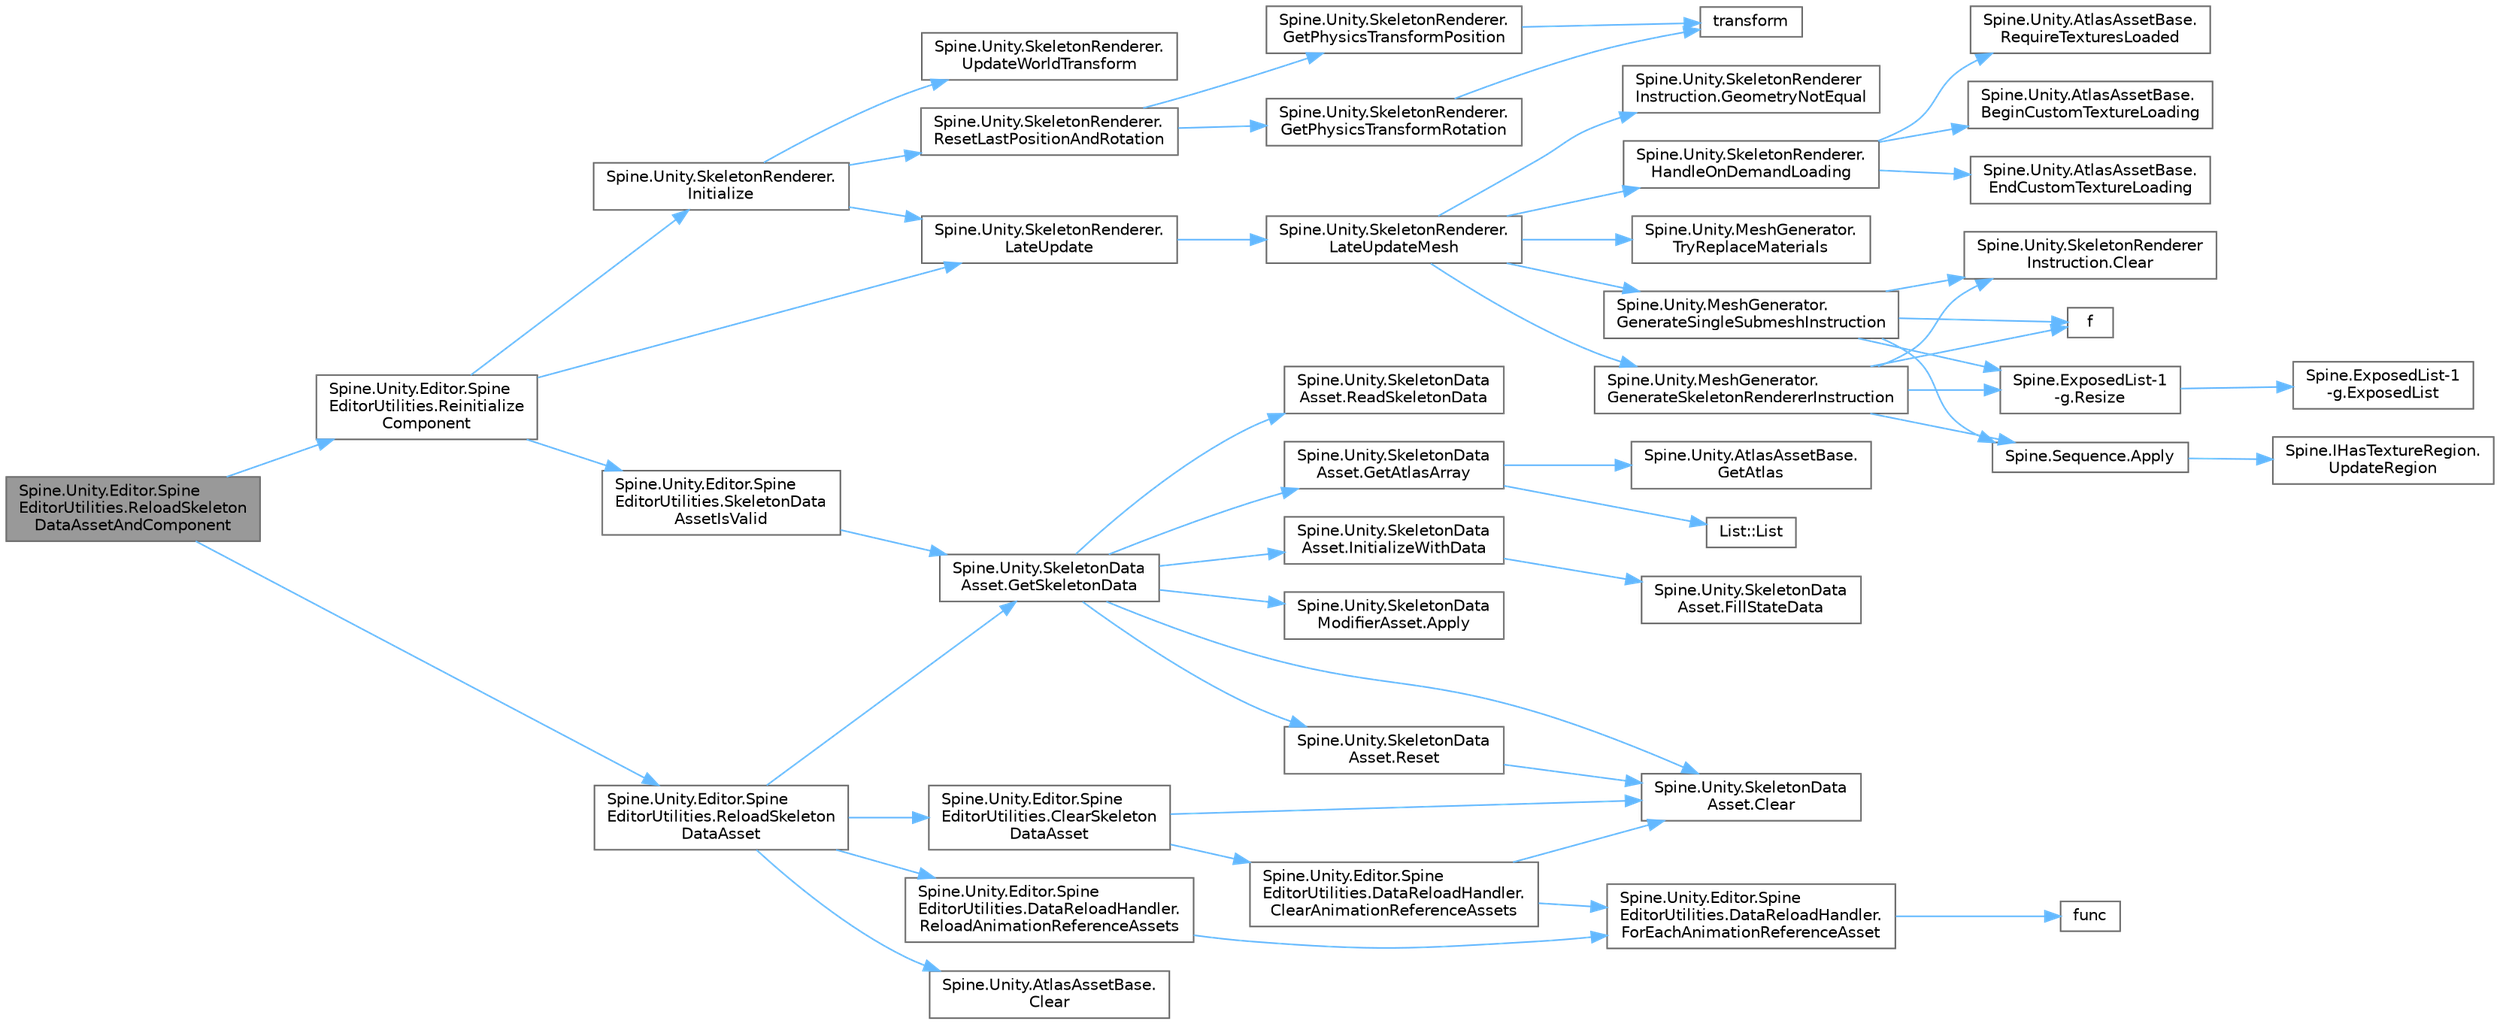 digraph "Spine.Unity.Editor.SpineEditorUtilities.ReloadSkeletonDataAssetAndComponent"
{
 // LATEX_PDF_SIZE
  bgcolor="transparent";
  edge [fontname=Helvetica,fontsize=10,labelfontname=Helvetica,labelfontsize=10];
  node [fontname=Helvetica,fontsize=10,shape=box,height=0.2,width=0.4];
  rankdir="LR";
  Node1 [id="Node000001",label="Spine.Unity.Editor.Spine\lEditorUtilities.ReloadSkeleton\lDataAssetAndComponent",height=0.2,width=0.4,color="gray40", fillcolor="grey60", style="filled", fontcolor="black",tooltip=" "];
  Node1 -> Node2 [id="edge53_Node000001_Node000002",color="steelblue1",style="solid",tooltip=" "];
  Node2 [id="Node000002",label="Spine.Unity.Editor.Spine\lEditorUtilities.Reinitialize\lComponent",height=0.2,width=0.4,color="grey40", fillcolor="white", style="filled",URL="$class_spine_1_1_unity_1_1_editor_1_1_spine_editor_utilities.html#a8dd71c44aaf02064516816f7bb3f4abe",tooltip=" "];
  Node2 -> Node3 [id="edge54_Node000002_Node000003",color="steelblue1",style="solid",tooltip=" "];
  Node3 [id="Node000003",label="Spine.Unity.SkeletonRenderer.\lInitialize",height=0.2,width=0.4,color="grey40", fillcolor="white", style="filled",URL="$class_spine_1_1_unity_1_1_skeleton_renderer.html#afab6b3cf5d027f6e4e865fbdbcda4ba8",tooltip="Initialize this component. Attempts to load the SkeletonData and creates the internal Skeleton object..."];
  Node3 -> Node4 [id="edge55_Node000003_Node000004",color="steelblue1",style="solid",tooltip=" "];
  Node4 [id="Node000004",label="Spine.Unity.SkeletonRenderer.\lLateUpdate",height=0.2,width=0.4,color="grey40", fillcolor="white", style="filled",URL="$class_spine_1_1_unity_1_1_skeleton_renderer.html#a5ec8980c57b9b42ba4f518767d7badba",tooltip="Generates a new UnityEngine.Mesh from the internal Skeleton."];
  Node4 -> Node5 [id="edge56_Node000004_Node000005",color="steelblue1",style="solid",tooltip=" "];
  Node5 [id="Node000005",label="Spine.Unity.SkeletonRenderer.\lLateUpdateMesh",height=0.2,width=0.4,color="grey40", fillcolor="white", style="filled",URL="$class_spine_1_1_unity_1_1_skeleton_renderer.html#a50c1ed5cbe909dd36bbfc33efc602d07",tooltip=" "];
  Node5 -> Node6 [id="edge57_Node000005_Node000006",color="steelblue1",style="solid",tooltip=" "];
  Node6 [id="Node000006",label="Spine.Unity.MeshGenerator.\lGenerateSingleSubmeshInstruction",height=0.2,width=0.4,color="grey40", fillcolor="white", style="filled",URL="$class_spine_1_1_unity_1_1_mesh_generator.html#a581230789bb08b6f9100216257ed5c9a",tooltip="A specialized variant of GenerateSkeletonRendererInstruction. Generates renderer instructions using a..."];
  Node6 -> Node7 [id="edge58_Node000006_Node000007",color="steelblue1",style="solid",tooltip=" "];
  Node7 [id="Node000007",label="Spine.Sequence.Apply",height=0.2,width=0.4,color="grey40", fillcolor="white", style="filled",URL="$class_spine_1_1_sequence.html#a1107eec4f870623425102be5a580db42",tooltip=" "];
  Node7 -> Node8 [id="edge59_Node000007_Node000008",color="steelblue1",style="solid",tooltip=" "];
  Node8 [id="Node000008",label="Spine.IHasTextureRegion.\lUpdateRegion",height=0.2,width=0.4,color="grey40", fillcolor="white", style="filled",URL="$interface_spine_1_1_i_has_texture_region.html#a37a36abf5d7be9ae3b8e48a7ff3c7fc2",tooltip="Updates any values the attachment calculates using the Region. Must be called after setting the Regio..."];
  Node6 -> Node9 [id="edge60_Node000006_Node000009",color="steelblue1",style="solid",tooltip=" "];
  Node9 [id="Node000009",label="Spine.Unity.SkeletonRenderer\lInstruction.Clear",height=0.2,width=0.4,color="grey40", fillcolor="white", style="filled",URL="$class_spine_1_1_unity_1_1_skeleton_renderer_instruction.html#abe026d6be1737795d804bfbface0713c",tooltip=" "];
  Node6 -> Node10 [id="edge61_Node000006_Node000010",color="steelblue1",style="solid",tooltip=" "];
  Node10 [id="Node000010",label="f",height=0.2,width=0.4,color="grey40", fillcolor="white", style="filled",URL="$cxx11__tensor__map_8cpp.html#a7f507fea02198f6cb81c86640c7b1a4e",tooltip=" "];
  Node6 -> Node11 [id="edge62_Node000006_Node000011",color="steelblue1",style="solid",tooltip=" "];
  Node11 [id="Node000011",label="Spine.ExposedList-1\l-g.Resize",height=0.2,width=0.4,color="grey40", fillcolor="white", style="filled",URL="$class_spine_1_1_exposed_list-1-g.html#a563c4ad0ce4faf82ab5fed8668ce1395",tooltip=" "];
  Node11 -> Node12 [id="edge63_Node000011_Node000012",color="steelblue1",style="solid",tooltip=" "];
  Node12 [id="Node000012",label="Spine.ExposedList-1\l-g.ExposedList",height=0.2,width=0.4,color="grey40", fillcolor="white", style="filled",URL="$class_spine_1_1_exposed_list-1-g.html#ab8ce31918999084ca865fd6d34667c90",tooltip=" "];
  Node5 -> Node13 [id="edge64_Node000005_Node000013",color="steelblue1",style="solid",tooltip=" "];
  Node13 [id="Node000013",label="Spine.Unity.MeshGenerator.\lGenerateSkeletonRendererInstruction",height=0.2,width=0.4,color="grey40", fillcolor="white", style="filled",URL="$class_spine_1_1_unity_1_1_mesh_generator.html#a997f5a2740aaacb784534e9be83327bb",tooltip=" "];
  Node13 -> Node7 [id="edge65_Node000013_Node000007",color="steelblue1",style="solid",tooltip=" "];
  Node13 -> Node9 [id="edge66_Node000013_Node000009",color="steelblue1",style="solid",tooltip=" "];
  Node13 -> Node10 [id="edge67_Node000013_Node000010",color="steelblue1",style="solid",tooltip=" "];
  Node13 -> Node11 [id="edge68_Node000013_Node000011",color="steelblue1",style="solid",tooltip=" "];
  Node5 -> Node14 [id="edge69_Node000005_Node000014",color="steelblue1",style="solid",tooltip=" "];
  Node14 [id="Node000014",label="Spine.Unity.SkeletonRenderer\lInstruction.GeometryNotEqual",height=0.2,width=0.4,color="grey40", fillcolor="white", style="filled",URL="$class_spine_1_1_unity_1_1_skeleton_renderer_instruction.html#a6ea986f462eac2cac4e50e8206b69c81",tooltip=" "];
  Node5 -> Node15 [id="edge70_Node000005_Node000015",color="steelblue1",style="solid",tooltip=" "];
  Node15 [id="Node000015",label="Spine.Unity.SkeletonRenderer.\lHandleOnDemandLoading",height=0.2,width=0.4,color="grey40", fillcolor="white", style="filled",URL="$class_spine_1_1_unity_1_1_skeleton_renderer.html#ac771aad236795de3b12b436e1b3d1264",tooltip=" "];
  Node15 -> Node16 [id="edge71_Node000015_Node000016",color="steelblue1",style="solid",tooltip=" "];
  Node16 [id="Node000016",label="Spine.Unity.AtlasAssetBase.\lBeginCustomTextureLoading",height=0.2,width=0.4,color="grey40", fillcolor="white", style="filled",URL="$class_spine_1_1_unity_1_1_atlas_asset_base.html#aa00860afa0504d0d8a183931e30d56be",tooltip=" "];
  Node15 -> Node17 [id="edge72_Node000015_Node000017",color="steelblue1",style="solid",tooltip=" "];
  Node17 [id="Node000017",label="Spine.Unity.AtlasAssetBase.\lEndCustomTextureLoading",height=0.2,width=0.4,color="grey40", fillcolor="white", style="filled",URL="$class_spine_1_1_unity_1_1_atlas_asset_base.html#a35ae51700f35ea22dd5769052da463a4",tooltip=" "];
  Node15 -> Node18 [id="edge73_Node000015_Node000018",color="steelblue1",style="solid",tooltip=" "];
  Node18 [id="Node000018",label="Spine.Unity.AtlasAssetBase.\lRequireTexturesLoaded",height=0.2,width=0.4,color="grey40", fillcolor="white", style="filled",URL="$class_spine_1_1_unity_1_1_atlas_asset_base.html#a8eb25a5420d52eb87bf461f285e629eb",tooltip=" "];
  Node5 -> Node19 [id="edge74_Node000005_Node000019",color="steelblue1",style="solid",tooltip=" "];
  Node19 [id="Node000019",label="Spine.Unity.MeshGenerator.\lTryReplaceMaterials",height=0.2,width=0.4,color="grey40", fillcolor="white", style="filled",URL="$class_spine_1_1_unity_1_1_mesh_generator.html#a6a986c9a1173d8c69a53bf466969a29a",tooltip=" "];
  Node3 -> Node20 [id="edge75_Node000003_Node000020",color="steelblue1",style="solid",tooltip=" "];
  Node20 [id="Node000020",label="Spine.Unity.SkeletonRenderer.\lResetLastPositionAndRotation",height=0.2,width=0.4,color="grey40", fillcolor="white", style="filled",URL="$class_spine_1_1_unity_1_1_skeleton_renderer.html#a6e38c018039de67a887614b35c5c19b1",tooltip=" "];
  Node20 -> Node21 [id="edge76_Node000020_Node000021",color="steelblue1",style="solid",tooltip=" "];
  Node21 [id="Node000021",label="Spine.Unity.SkeletonRenderer.\lGetPhysicsTransformPosition",height=0.2,width=0.4,color="grey40", fillcolor="white", style="filled",URL="$class_spine_1_1_unity_1_1_skeleton_renderer.html#af589b202ca4338f49d77054f70c2863b",tooltip=" "];
  Node21 -> Node22 [id="edge77_Node000021_Node000022",color="steelblue1",style="solid",tooltip=" "];
  Node22 [id="Node000022",label="transform",height=0.2,width=0.4,color="grey40", fillcolor="white", style="filled",URL="$geometry_8cpp.html#ad05130a1d9f2e9708c1125b4cc2fe7cb",tooltip=" "];
  Node20 -> Node23 [id="edge78_Node000020_Node000023",color="steelblue1",style="solid",tooltip=" "];
  Node23 [id="Node000023",label="Spine.Unity.SkeletonRenderer.\lGetPhysicsTransformRotation",height=0.2,width=0.4,color="grey40", fillcolor="white", style="filled",URL="$class_spine_1_1_unity_1_1_skeleton_renderer.html#a254fba67377dc240d96ad3de52d7a6f9",tooltip=" "];
  Node23 -> Node22 [id="edge79_Node000023_Node000022",color="steelblue1",style="solid",tooltip=" "];
  Node3 -> Node24 [id="edge80_Node000003_Node000024",color="steelblue1",style="solid",tooltip=" "];
  Node24 [id="Node000024",label="Spine.Unity.SkeletonRenderer.\lUpdateWorldTransform",height=0.2,width=0.4,color="grey40", fillcolor="white", style="filled",URL="$class_spine_1_1_unity_1_1_skeleton_renderer.html#a2a90a25feba115f0b36e148f6e6ef418",tooltip=" "];
  Node2 -> Node4 [id="edge81_Node000002_Node000004",color="steelblue1",style="solid",tooltip=" "];
  Node2 -> Node25 [id="edge82_Node000002_Node000025",color="steelblue1",style="solid",tooltip=" "];
  Node25 [id="Node000025",label="Spine.Unity.Editor.Spine\lEditorUtilities.SkeletonData\lAssetIsValid",height=0.2,width=0.4,color="grey40", fillcolor="white", style="filled",URL="$class_spine_1_1_unity_1_1_editor_1_1_spine_editor_utilities.html#a22b43d04a5dcc7b6d5fa539abe98953f",tooltip=" "];
  Node25 -> Node26 [id="edge83_Node000025_Node000026",color="steelblue1",style="solid",tooltip=" "];
  Node26 [id="Node000026",label="Spine.Unity.SkeletonData\lAsset.GetSkeletonData",height=0.2,width=0.4,color="grey40", fillcolor="white", style="filled",URL="$class_spine_1_1_unity_1_1_skeleton_data_asset.html#a2b0df38bd74c1b464ed8543f72c7fd4e",tooltip="Loads, caches and returns the SkeletonData from the skeleton data file. Returns the cached SkeletonDa..."];
  Node26 -> Node27 [id="edge84_Node000026_Node000027",color="steelblue1",style="solid",tooltip=" "];
  Node27 [id="Node000027",label="Spine.Unity.SkeletonData\lModifierAsset.Apply",height=0.2,width=0.4,color="grey40", fillcolor="white", style="filled",URL="$class_spine_1_1_unity_1_1_skeleton_data_modifier_asset.html#a09f330e2137df124acf2ed48946312ba",tooltip=" "];
  Node26 -> Node28 [id="edge85_Node000026_Node000028",color="steelblue1",style="solid",tooltip=" "];
  Node28 [id="Node000028",label="Spine.Unity.SkeletonData\lAsset.Clear",height=0.2,width=0.4,color="grey40", fillcolor="white", style="filled",URL="$class_spine_1_1_unity_1_1_skeleton_data_asset.html#a0609f106c8b6f209cdcc696dc7ef5361",tooltip="Clears the loaded SkeletonData and AnimationStateData. Use this to force a reload for the next time G..."];
  Node26 -> Node29 [id="edge86_Node000026_Node000029",color="steelblue1",style="solid",tooltip=" "];
  Node29 [id="Node000029",label="Spine.Unity.SkeletonData\lAsset.GetAtlasArray",height=0.2,width=0.4,color="grey40", fillcolor="white", style="filled",URL="$class_spine_1_1_unity_1_1_skeleton_data_asset.html#a1dbef5f8199b8f1f1545a26a4161f023",tooltip=" "];
  Node29 -> Node30 [id="edge87_Node000029_Node000030",color="steelblue1",style="solid",tooltip=" "];
  Node30 [id="Node000030",label="Spine.Unity.AtlasAssetBase.\lGetAtlas",height=0.2,width=0.4,color="grey40", fillcolor="white", style="filled",URL="$class_spine_1_1_unity_1_1_atlas_asset_base.html#a640cc5ec1798bc8ea9304d49bf97a26e",tooltip=" "];
  Node29 -> Node31 [id="edge88_Node000029_Node000031",color="steelblue1",style="solid",tooltip=" "];
  Node31 [id="Node000031",label="List::List",height=0.2,width=0.4,color="grey40", fillcolor="white", style="filled",URL="$class_list.html#a5c5e27671b21b3815d4e25b953c69454",tooltip=" "];
  Node26 -> Node32 [id="edge89_Node000026_Node000032",color="steelblue1",style="solid",tooltip=" "];
  Node32 [id="Node000032",label="Spine.Unity.SkeletonData\lAsset.InitializeWithData",height=0.2,width=0.4,color="grey40", fillcolor="white", style="filled",URL="$class_spine_1_1_unity_1_1_skeleton_data_asset.html#af35124cb15739cec2f598b6755a14f16",tooltip=" "];
  Node32 -> Node33 [id="edge90_Node000032_Node000033",color="steelblue1",style="solid",tooltip=" "];
  Node33 [id="Node000033",label="Spine.Unity.SkeletonData\lAsset.FillStateData",height=0.2,width=0.4,color="grey40", fillcolor="white", style="filled",URL="$class_spine_1_1_unity_1_1_skeleton_data_asset.html#a411b92c93906b415251b1a1022dfe9cb",tooltip=" "];
  Node26 -> Node34 [id="edge91_Node000026_Node000034",color="steelblue1",style="solid",tooltip=" "];
  Node34 [id="Node000034",label="Spine.Unity.SkeletonData\lAsset.ReadSkeletonData",height=0.2,width=0.4,color="grey40", fillcolor="white", style="filled",URL="$class_spine_1_1_unity_1_1_skeleton_data_asset.html#aa0975d976e5a4469b4f37d6bed3a21cd",tooltip=" "];
  Node26 -> Node35 [id="edge92_Node000026_Node000035",color="steelblue1",style="solid",tooltip=" "];
  Node35 [id="Node000035",label="Spine.Unity.SkeletonData\lAsset.Reset",height=0.2,width=0.4,color="grey40", fillcolor="white", style="filled",URL="$class_spine_1_1_unity_1_1_skeleton_data_asset.html#a36c686acb39535dbb13d1a55692b0f04",tooltip=" "];
  Node35 -> Node28 [id="edge93_Node000035_Node000028",color="steelblue1",style="solid",tooltip=" "];
  Node1 -> Node36 [id="edge94_Node000001_Node000036",color="steelblue1",style="solid",tooltip=" "];
  Node36 [id="Node000036",label="Spine.Unity.Editor.Spine\lEditorUtilities.ReloadSkeleton\lDataAsset",height=0.2,width=0.4,color="grey40", fillcolor="white", style="filled",URL="$class_spine_1_1_unity_1_1_editor_1_1_spine_editor_utilities.html#a8bf2e890ce73f7347cbc9d129c7a40cf",tooltip=" "];
  Node36 -> Node37 [id="edge95_Node000036_Node000037",color="steelblue1",style="solid",tooltip=" "];
  Node37 [id="Node000037",label="Spine.Unity.AtlasAssetBase.\lClear",height=0.2,width=0.4,color="grey40", fillcolor="white", style="filled",URL="$class_spine_1_1_unity_1_1_atlas_asset_base.html#ace7e076fe53120c275480b4c1f6b7cf4",tooltip=" "];
  Node36 -> Node38 [id="edge96_Node000036_Node000038",color="steelblue1",style="solid",tooltip=" "];
  Node38 [id="Node000038",label="Spine.Unity.Editor.Spine\lEditorUtilities.ClearSkeleton\lDataAsset",height=0.2,width=0.4,color="grey40", fillcolor="white", style="filled",URL="$class_spine_1_1_unity_1_1_editor_1_1_spine_editor_utilities.html#aae92ccf04c1d0144da4b35d9cecb6e32",tooltip=" "];
  Node38 -> Node28 [id="edge97_Node000038_Node000028",color="steelblue1",style="solid",tooltip=" "];
  Node38 -> Node39 [id="edge98_Node000038_Node000039",color="steelblue1",style="solid",tooltip=" "];
  Node39 [id="Node000039",label="Spine.Unity.Editor.Spine\lEditorUtilities.DataReloadHandler.\lClearAnimationReferenceAssets",height=0.2,width=0.4,color="grey40", fillcolor="white", style="filled",URL="$class_spine_1_1_unity_1_1_editor_1_1_spine_editor_utilities_1_1_data_reload_handler.html#ac244b11c9d7449ade8c7864d3e2fd436",tooltip=" "];
  Node39 -> Node28 [id="edge99_Node000039_Node000028",color="steelblue1",style="solid",tooltip=" "];
  Node39 -> Node40 [id="edge100_Node000039_Node000040",color="steelblue1",style="solid",tooltip=" "];
  Node40 [id="Node000040",label="Spine.Unity.Editor.Spine\lEditorUtilities.DataReloadHandler.\lForEachAnimationReferenceAsset",height=0.2,width=0.4,color="grey40", fillcolor="white", style="filled",URL="$class_spine_1_1_unity_1_1_editor_1_1_spine_editor_utilities_1_1_data_reload_handler.html#abec151b15b2d753dd78c71c3a7f6922d",tooltip=" "];
  Node40 -> Node41 [id="edge101_Node000040_Node000041",color="steelblue1",style="solid",tooltip=" "];
  Node41 [id="Node000041",label="func",height=0.2,width=0.4,color="grey40", fillcolor="white", style="filled",URL="$benchmarks_2async__task_2async__task_8hpp.html#abce53bb5cc1ee70cdc013fd9b93547eb",tooltip=" "];
  Node36 -> Node26 [id="edge102_Node000036_Node000026",color="steelblue1",style="solid",tooltip=" "];
  Node36 -> Node42 [id="edge103_Node000036_Node000042",color="steelblue1",style="solid",tooltip=" "];
  Node42 [id="Node000042",label="Spine.Unity.Editor.Spine\lEditorUtilities.DataReloadHandler.\lReloadAnimationReferenceAssets",height=0.2,width=0.4,color="grey40", fillcolor="white", style="filled",URL="$class_spine_1_1_unity_1_1_editor_1_1_spine_editor_utilities_1_1_data_reload_handler.html#a239f9dec03306653aa9132aae1703cec",tooltip=" "];
  Node42 -> Node40 [id="edge104_Node000042_Node000040",color="steelblue1",style="solid",tooltip=" "];
}
